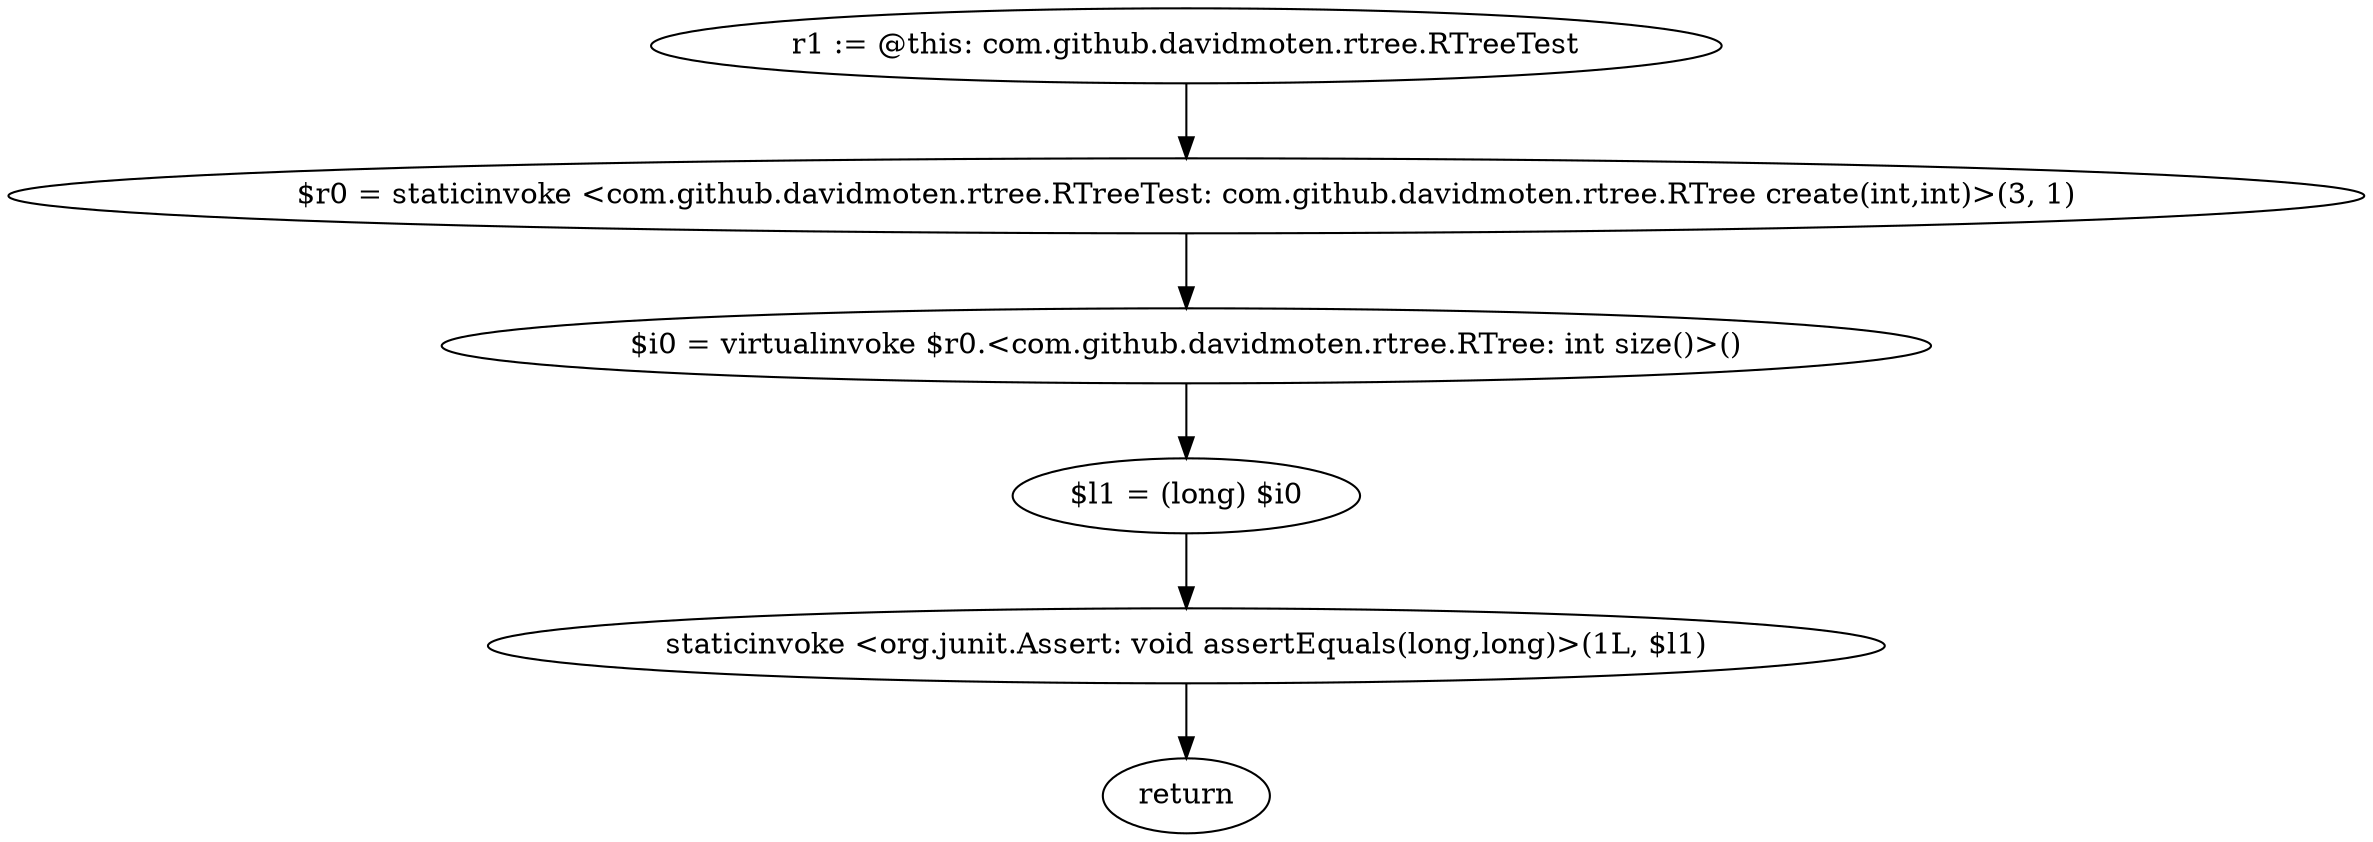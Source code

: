 digraph "unitGraph" {
    "r1 := @this: com.github.davidmoten.rtree.RTreeTest"
    "$r0 = staticinvoke <com.github.davidmoten.rtree.RTreeTest: com.github.davidmoten.rtree.RTree create(int,int)>(3, 1)"
    "$i0 = virtualinvoke $r0.<com.github.davidmoten.rtree.RTree: int size()>()"
    "$l1 = (long) $i0"
    "staticinvoke <org.junit.Assert: void assertEquals(long,long)>(1L, $l1)"
    "return"
    "r1 := @this: com.github.davidmoten.rtree.RTreeTest"->"$r0 = staticinvoke <com.github.davidmoten.rtree.RTreeTest: com.github.davidmoten.rtree.RTree create(int,int)>(3, 1)";
    "$r0 = staticinvoke <com.github.davidmoten.rtree.RTreeTest: com.github.davidmoten.rtree.RTree create(int,int)>(3, 1)"->"$i0 = virtualinvoke $r0.<com.github.davidmoten.rtree.RTree: int size()>()";
    "$i0 = virtualinvoke $r0.<com.github.davidmoten.rtree.RTree: int size()>()"->"$l1 = (long) $i0";
    "$l1 = (long) $i0"->"staticinvoke <org.junit.Assert: void assertEquals(long,long)>(1L, $l1)";
    "staticinvoke <org.junit.Assert: void assertEquals(long,long)>(1L, $l1)"->"return";
}
